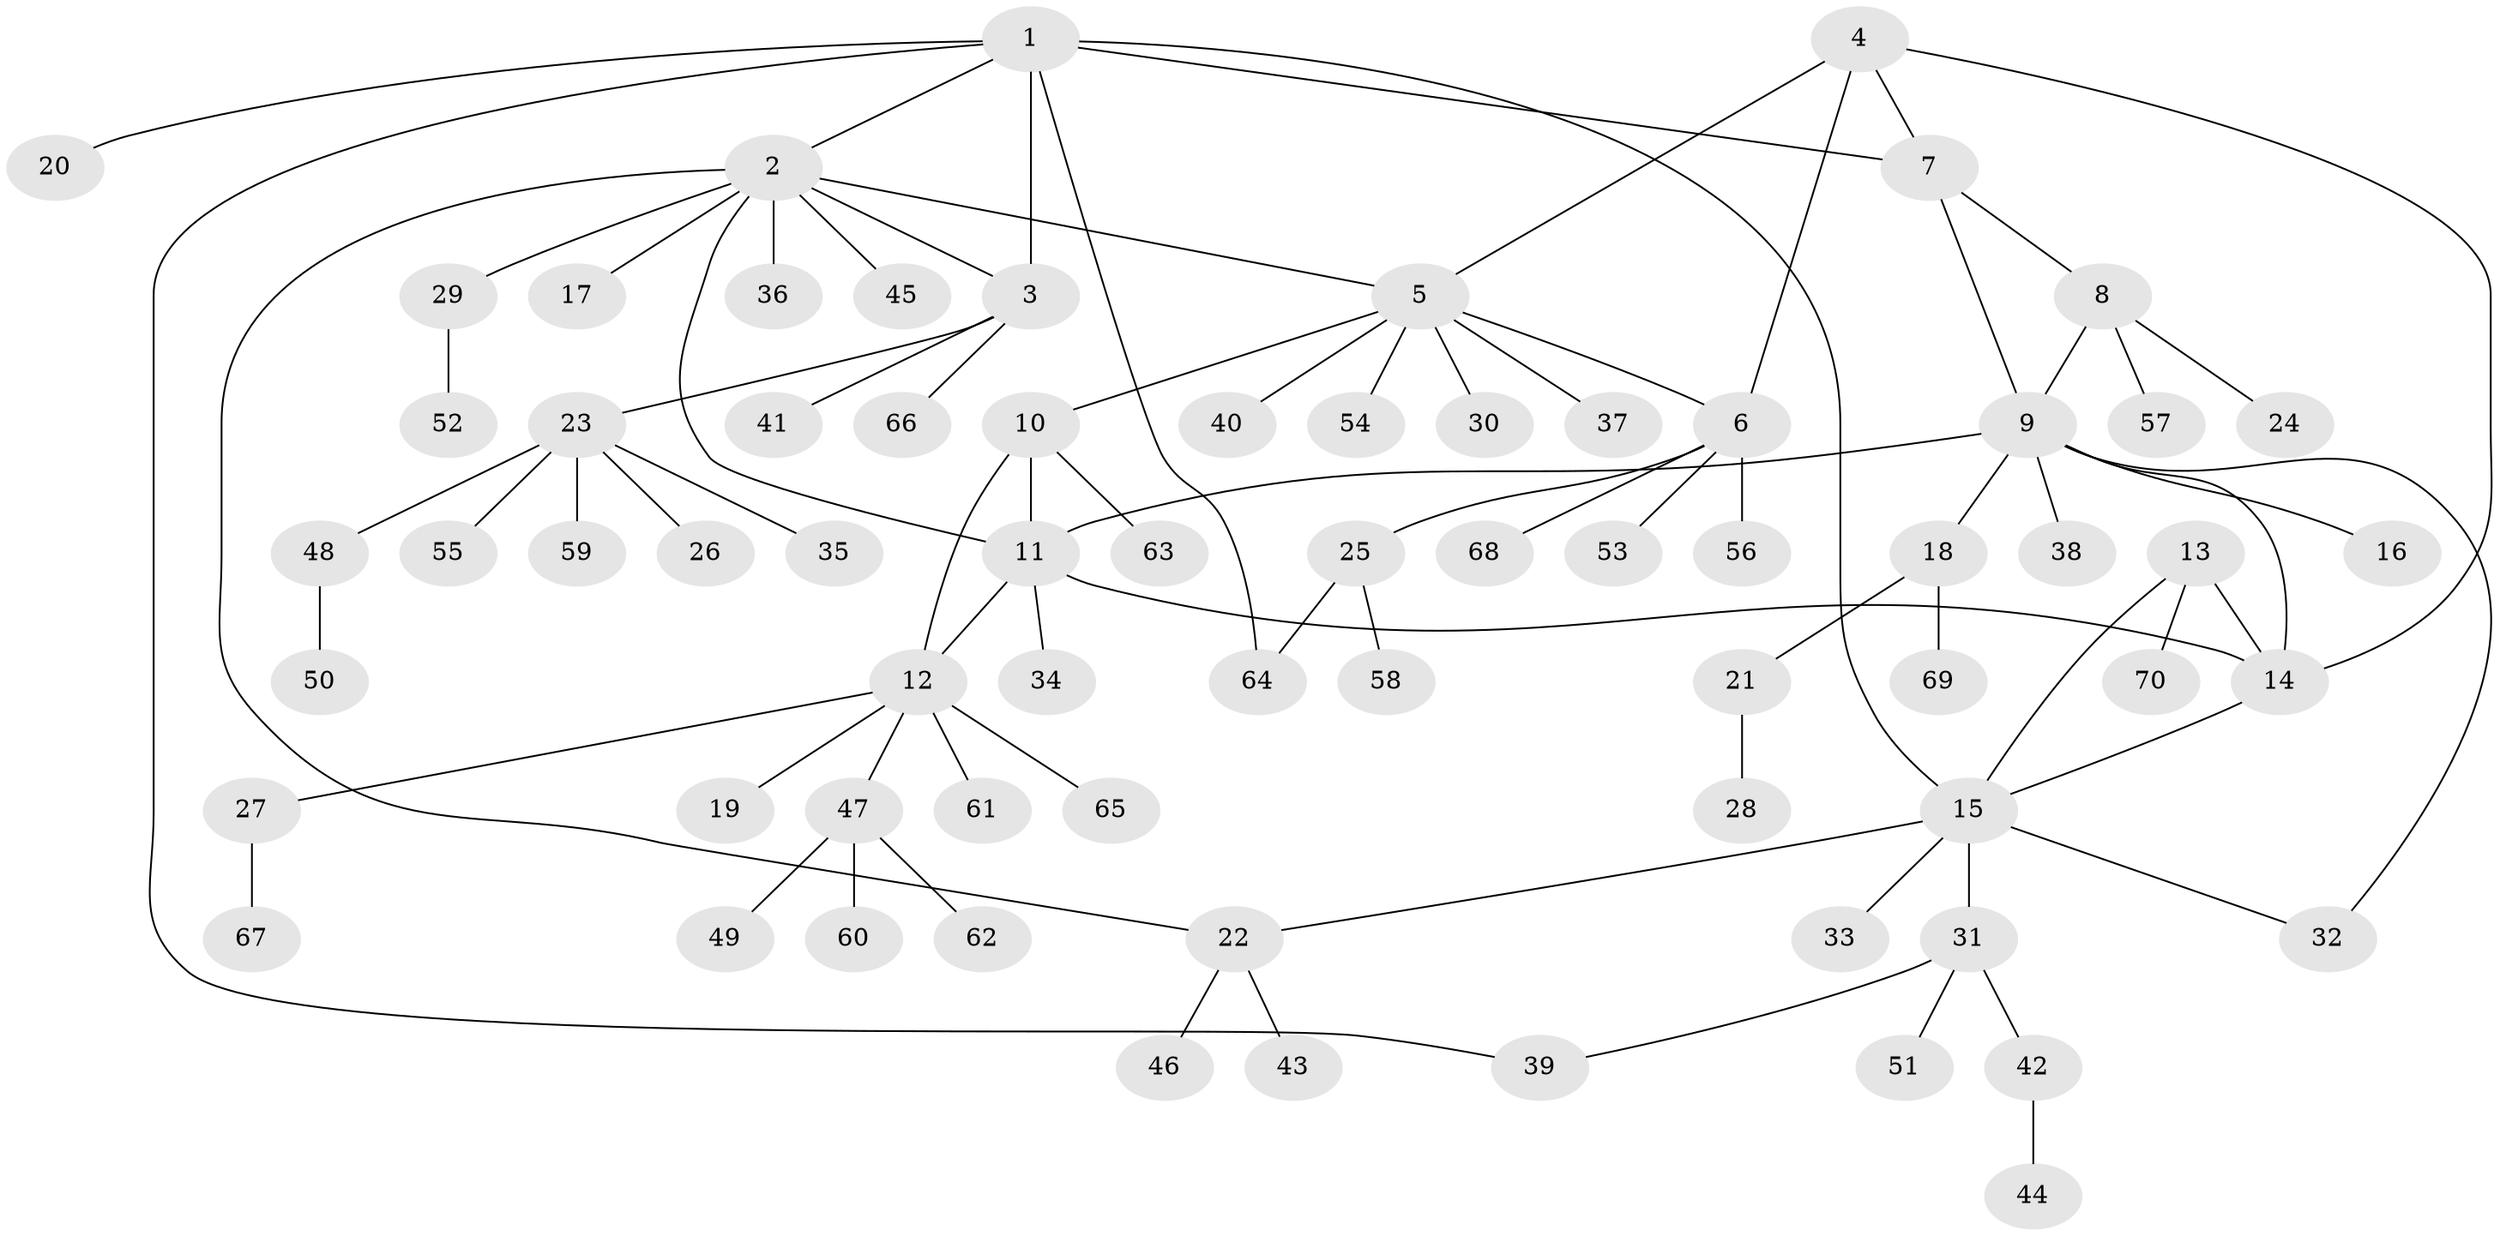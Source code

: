 // coarse degree distribution, {12: 0.019230769230769232, 3: 0.09615384615384616, 9: 0.019230769230769232, 4: 0.057692307692307696, 7: 0.038461538461538464, 8: 0.038461538461538464, 2: 0.07692307692307693, 1: 0.6346153846153846, 5: 0.019230769230769232}
// Generated by graph-tools (version 1.1) at 2025/24/03/03/25 07:24:11]
// undirected, 70 vertices, 84 edges
graph export_dot {
graph [start="1"]
  node [color=gray90,style=filled];
  1;
  2;
  3;
  4;
  5;
  6;
  7;
  8;
  9;
  10;
  11;
  12;
  13;
  14;
  15;
  16;
  17;
  18;
  19;
  20;
  21;
  22;
  23;
  24;
  25;
  26;
  27;
  28;
  29;
  30;
  31;
  32;
  33;
  34;
  35;
  36;
  37;
  38;
  39;
  40;
  41;
  42;
  43;
  44;
  45;
  46;
  47;
  48;
  49;
  50;
  51;
  52;
  53;
  54;
  55;
  56;
  57;
  58;
  59;
  60;
  61;
  62;
  63;
  64;
  65;
  66;
  67;
  68;
  69;
  70;
  1 -- 2;
  1 -- 3;
  1 -- 7;
  1 -- 15;
  1 -- 20;
  1 -- 39;
  1 -- 64;
  2 -- 3;
  2 -- 5;
  2 -- 11;
  2 -- 17;
  2 -- 22;
  2 -- 29;
  2 -- 36;
  2 -- 45;
  3 -- 23;
  3 -- 41;
  3 -- 66;
  4 -- 5;
  4 -- 6;
  4 -- 7;
  4 -- 14;
  5 -- 6;
  5 -- 10;
  5 -- 30;
  5 -- 37;
  5 -- 40;
  5 -- 54;
  6 -- 25;
  6 -- 53;
  6 -- 56;
  6 -- 68;
  7 -- 8;
  7 -- 9;
  8 -- 9;
  8 -- 24;
  8 -- 57;
  9 -- 11;
  9 -- 14;
  9 -- 16;
  9 -- 18;
  9 -- 32;
  9 -- 38;
  10 -- 11;
  10 -- 12;
  10 -- 63;
  11 -- 12;
  11 -- 14;
  11 -- 34;
  12 -- 19;
  12 -- 27;
  12 -- 47;
  12 -- 61;
  12 -- 65;
  13 -- 14;
  13 -- 15;
  13 -- 70;
  14 -- 15;
  15 -- 22;
  15 -- 31;
  15 -- 32;
  15 -- 33;
  18 -- 21;
  18 -- 69;
  21 -- 28;
  22 -- 43;
  22 -- 46;
  23 -- 26;
  23 -- 35;
  23 -- 48;
  23 -- 55;
  23 -- 59;
  25 -- 58;
  25 -- 64;
  27 -- 67;
  29 -- 52;
  31 -- 39;
  31 -- 42;
  31 -- 51;
  42 -- 44;
  47 -- 49;
  47 -- 60;
  47 -- 62;
  48 -- 50;
}
